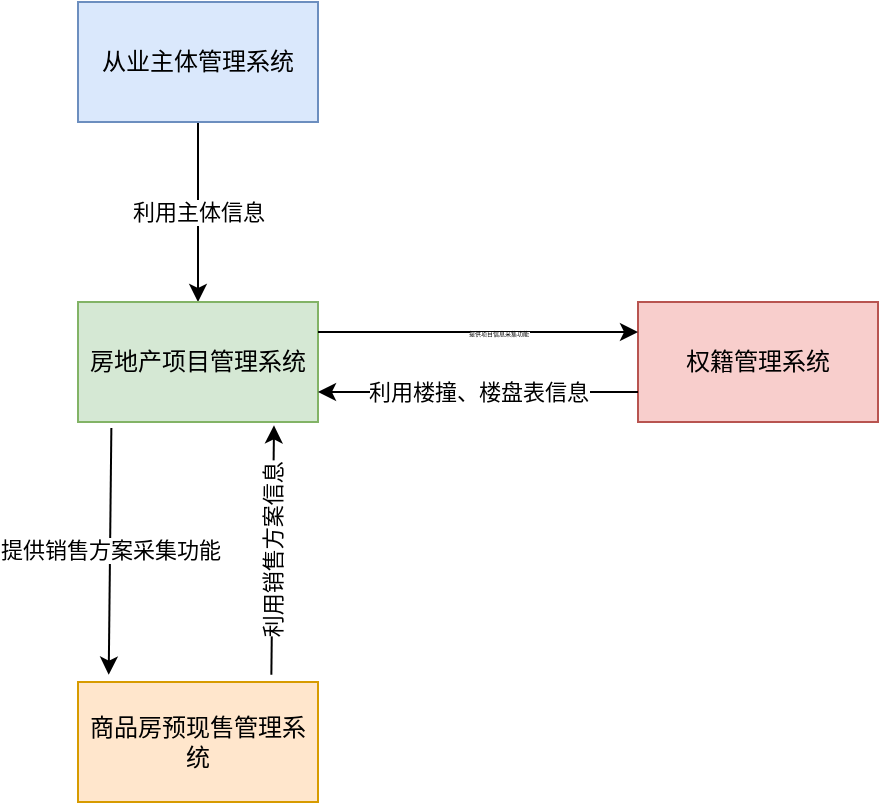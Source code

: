 <mxfile version="16.6.4" type="github">
  <diagram id="cF6QegG48uP6xj5ek5DZ" name="第 1 页">
    <mxGraphModel dx="782" dy="444" grid="1" gridSize="10" guides="1" tooltips="1" connect="1" arrows="1" fold="1" page="1" pageScale="1" pageWidth="827" pageHeight="1169" math="0" shadow="0">
      <root>
        <mxCell id="0" />
        <mxCell id="1" parent="0" />
        <mxCell id="nQ3ihQEgkKkBDkdN5sY6-11" value="利用主体信息" style="edgeStyle=orthogonalEdgeStyle;rounded=0;orthogonalLoop=1;jettySize=auto;html=1;entryX=0.5;entryY=0;entryDx=0;entryDy=0;fontSize=11;" edge="1" parent="1" source="nQ3ihQEgkKkBDkdN5sY6-1" target="nQ3ihQEgkKkBDkdN5sY6-2">
          <mxGeometry relative="1" as="geometry" />
        </mxCell>
        <mxCell id="nQ3ihQEgkKkBDkdN5sY6-1" value="从业主体管理系统" style="rounded=0;whiteSpace=wrap;html=1;fillColor=#dae8fc;strokeColor=#6c8ebf;" vertex="1" parent="1">
          <mxGeometry x="80" y="80" width="120" height="60" as="geometry" />
        </mxCell>
        <mxCell id="nQ3ihQEgkKkBDkdN5sY6-2" value="房地产项目管理系统" style="rounded=0;whiteSpace=wrap;html=1;fillColor=#d5e8d4;strokeColor=#82b366;" vertex="1" parent="1">
          <mxGeometry x="80" y="230" width="120" height="60" as="geometry" />
        </mxCell>
        <mxCell id="nQ3ihQEgkKkBDkdN5sY6-3" value="商品房预现售管理系统" style="rounded=0;whiteSpace=wrap;html=1;fillColor=#ffe6cc;strokeColor=#d79b00;" vertex="1" parent="1">
          <mxGeometry x="80" y="420" width="120" height="60" as="geometry" />
        </mxCell>
        <mxCell id="nQ3ihQEgkKkBDkdN5sY6-4" value="权籍管理系统" style="rounded=0;whiteSpace=wrap;html=1;fillColor=#f8cecc;strokeColor=#b85450;" vertex="1" parent="1">
          <mxGeometry x="360" y="230" width="120" height="60" as="geometry" />
        </mxCell>
        <mxCell id="nQ3ihQEgkKkBDkdN5sY6-6" value="" style="endArrow=classic;html=1;rounded=0;exitX=1;exitY=0.25;exitDx=0;exitDy=0;entryX=0;entryY=0.25;entryDx=0;entryDy=0;" edge="1" parent="1" source="nQ3ihQEgkKkBDkdN5sY6-2" target="nQ3ihQEgkKkBDkdN5sY6-4">
          <mxGeometry width="50" height="50" relative="1" as="geometry">
            <mxPoint x="380" y="320" as="sourcePoint" />
            <mxPoint x="430" y="270" as="targetPoint" />
          </mxGeometry>
        </mxCell>
        <mxCell id="nQ3ihQEgkKkBDkdN5sY6-7" value="提供项目信息采集功能" style="edgeLabel;html=1;align=center;verticalAlign=middle;resizable=0;points=[];fontSize=3;" vertex="1" connectable="0" parent="nQ3ihQEgkKkBDkdN5sY6-6">
          <mxGeometry x="0.121" y="-1" relative="1" as="geometry">
            <mxPoint as="offset" />
          </mxGeometry>
        </mxCell>
        <mxCell id="nQ3ihQEgkKkBDkdN5sY6-8" value="利用楼撞、楼盘表信息" style="endArrow=classic;html=1;rounded=0;fontSize=11;exitX=0;exitY=0.75;exitDx=0;exitDy=0;entryX=1;entryY=0.75;entryDx=0;entryDy=0;horizontal=1;" edge="1" parent="1" source="nQ3ihQEgkKkBDkdN5sY6-4" target="nQ3ihQEgkKkBDkdN5sY6-2">
          <mxGeometry width="50" height="50" relative="1" as="geometry">
            <mxPoint x="380" y="320" as="sourcePoint" />
            <mxPoint x="430" y="270" as="targetPoint" />
          </mxGeometry>
        </mxCell>
        <mxCell id="nQ3ihQEgkKkBDkdN5sY6-9" value="利用销售方案信息" style="endArrow=classic;html=1;rounded=0;fontSize=11;exitX=0.639;exitY=-0.061;exitDx=0;exitDy=0;exitPerimeter=0;entryX=0.65;entryY=1.028;entryDx=0;entryDy=0;entryPerimeter=0;horizontal=0;" edge="1" parent="1">
          <mxGeometry width="50" height="50" relative="1" as="geometry">
            <mxPoint x="176.68" y="416.34" as="sourcePoint" />
            <mxPoint x="178" y="291.68" as="targetPoint" />
          </mxGeometry>
        </mxCell>
        <mxCell id="nQ3ihQEgkKkBDkdN5sY6-10" value="提供销售方案采集功能" style="endArrow=classic;html=1;rounded=0;fontSize=11;exitX=0.139;exitY=1.05;exitDx=0;exitDy=0;exitPerimeter=0;entryX=0.128;entryY=-0.061;entryDx=0;entryDy=0;entryPerimeter=0;" edge="1" parent="1" source="nQ3ihQEgkKkBDkdN5sY6-2" target="nQ3ihQEgkKkBDkdN5sY6-3">
          <mxGeometry width="50" height="50" relative="1" as="geometry">
            <mxPoint x="90" y="340" as="sourcePoint" />
            <mxPoint x="140" y="290" as="targetPoint" />
          </mxGeometry>
        </mxCell>
      </root>
    </mxGraphModel>
  </diagram>
</mxfile>
